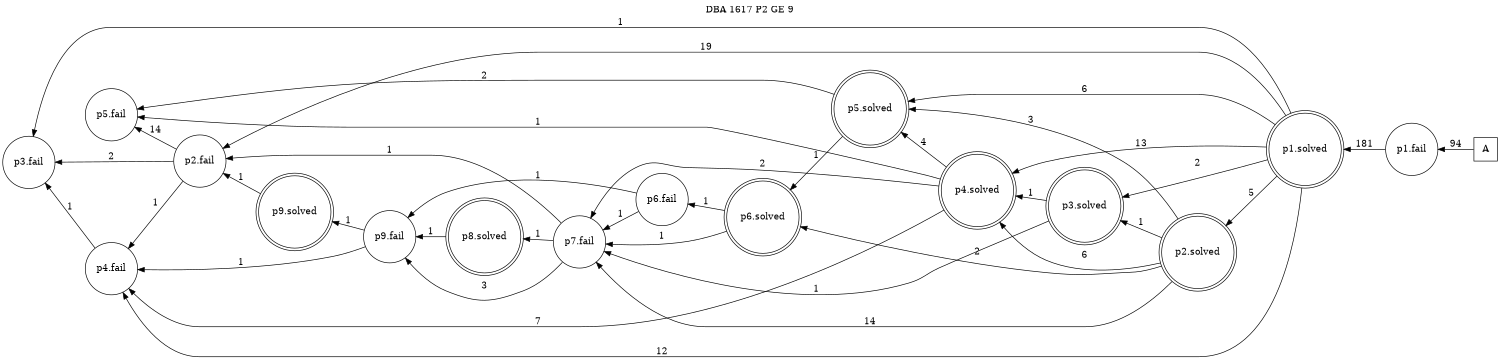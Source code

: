 digraph DBA_1617_P2_GE_9 {
labelloc="tl"
label= " DBA 1617 P2 GE 9 "
rankdir="RL";
graph [ size=" 10 , 10 !"]

"A" [shape="square" label="A"]
"p1.fail" [shape="circle" label="p1.fail"]
"p1.solved" [shape="doublecircle" label="p1.solved"]
"p2.fail" [shape="circle" label="p2.fail"]
"p3.fail" [shape="circle" label="p3.fail"]
"p4.fail" [shape="circle" label="p4.fail"]
"p5.fail" [shape="circle" label="p5.fail"]
"p2.solved" [shape="doublecircle" label="p2.solved"]
"p3.solved" [shape="doublecircle" label="p3.solved"]
"p4.solved" [shape="doublecircle" label="p4.solved"]
"p5.solved" [shape="doublecircle" label="p5.solved"]
"p6.solved" [shape="doublecircle" label="p6.solved"]
"p7.fail" [shape="circle" label="p7.fail"]
"p8.solved" [shape="doublecircle" label="p8.solved"]
"p9.fail" [shape="circle" label="p9.fail"]
"p9.solved" [shape="doublecircle" label="p9.solved"]
"p6.fail" [shape="circle" label="p6.fail"]
"A" -> "p1.fail" [ label=94]
"p1.fail" -> "p1.solved" [ label=181]
"p1.solved" -> "p2.fail" [ label=19]
"p1.solved" -> "p3.fail" [ label=1]
"p1.solved" -> "p4.fail" [ label=12]
"p1.solved" -> "p2.solved" [ label=5]
"p1.solved" -> "p3.solved" [ label=2]
"p1.solved" -> "p4.solved" [ label=13]
"p1.solved" -> "p5.solved" [ label=6]
"p2.fail" -> "p3.fail" [ label=2]
"p2.fail" -> "p4.fail" [ label=1]
"p2.fail" -> "p5.fail" [ label=14]
"p4.fail" -> "p3.fail" [ label=1]
"p2.solved" -> "p3.solved" [ label=1]
"p2.solved" -> "p4.solved" [ label=6]
"p2.solved" -> "p5.solved" [ label=3]
"p2.solved" -> "p6.solved" [ label=2]
"p2.solved" -> "p7.fail" [ label=14]
"p3.solved" -> "p4.solved" [ label=1]
"p3.solved" -> "p7.fail" [ label=1]
"p4.solved" -> "p4.fail" [ label=7]
"p4.solved" -> "p5.fail" [ label=1]
"p4.solved" -> "p5.solved" [ label=4]
"p4.solved" -> "p7.fail" [ label=2]
"p5.solved" -> "p5.fail" [ label=2]
"p5.solved" -> "p6.solved" [ label=1]
"p6.solved" -> "p7.fail" [ label=1]
"p6.solved" -> "p6.fail" [ label=1]
"p7.fail" -> "p2.fail" [ label=1]
"p7.fail" -> "p8.solved" [ label=1]
"p7.fail" -> "p9.fail" [ label=3]
"p8.solved" -> "p9.fail" [ label=1]
"p9.fail" -> "p4.fail" [ label=1]
"p9.fail" -> "p9.solved" [ label=1]
"p9.solved" -> "p2.fail" [ label=1]
"p6.fail" -> "p7.fail" [ label=1]
"p6.fail" -> "p9.fail" [ label=1]
}
